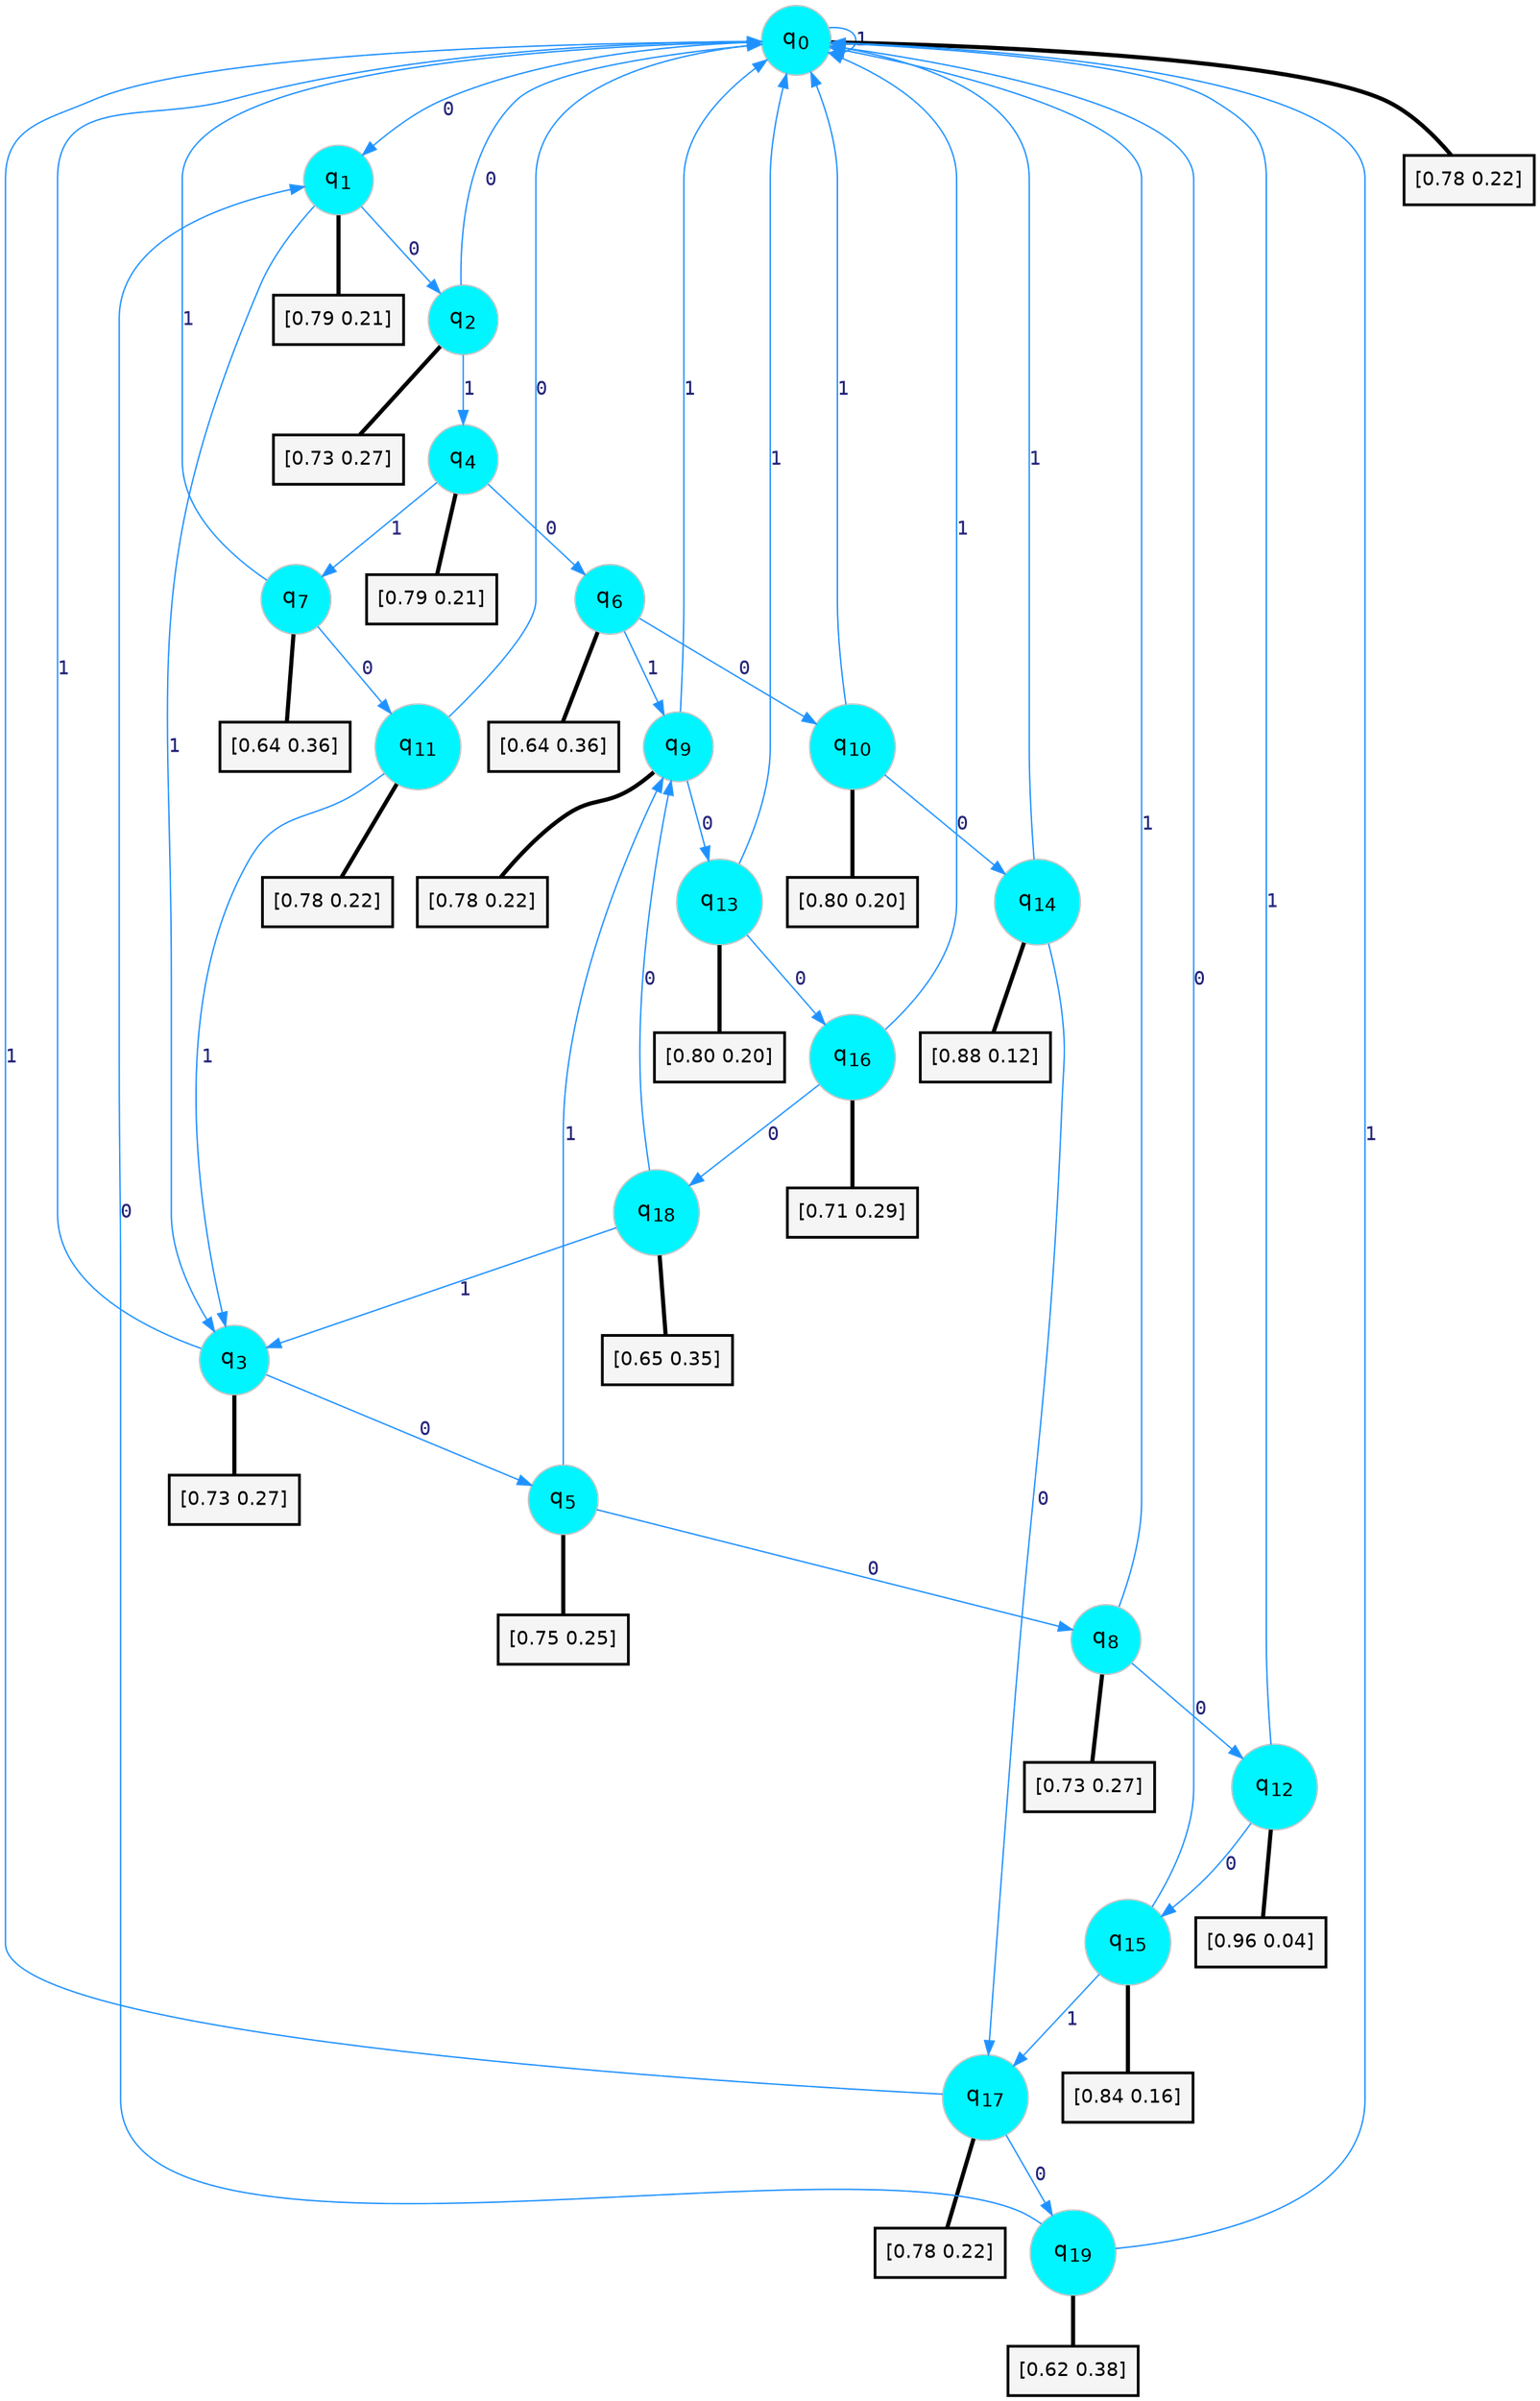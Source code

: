 digraph G {
graph [
bgcolor=transparent, dpi=300, rankdir=TD, size="40,25"];
node [
color=gray, fillcolor=turquoise1, fontcolor=black, fontname=Helvetica, fontsize=16, fontweight=bold, shape=circle, style=filled];
edge [
arrowsize=1, color=dodgerblue1, fontcolor=midnightblue, fontname=courier, fontweight=bold, penwidth=1, style=solid, weight=20];
0[label=<q<SUB>0</SUB>>];
1[label=<q<SUB>1</SUB>>];
2[label=<q<SUB>2</SUB>>];
3[label=<q<SUB>3</SUB>>];
4[label=<q<SUB>4</SUB>>];
5[label=<q<SUB>5</SUB>>];
6[label=<q<SUB>6</SUB>>];
7[label=<q<SUB>7</SUB>>];
8[label=<q<SUB>8</SUB>>];
9[label=<q<SUB>9</SUB>>];
10[label=<q<SUB>10</SUB>>];
11[label=<q<SUB>11</SUB>>];
12[label=<q<SUB>12</SUB>>];
13[label=<q<SUB>13</SUB>>];
14[label=<q<SUB>14</SUB>>];
15[label=<q<SUB>15</SUB>>];
16[label=<q<SUB>16</SUB>>];
17[label=<q<SUB>17</SUB>>];
18[label=<q<SUB>18</SUB>>];
19[label=<q<SUB>19</SUB>>];
20[label="[0.78 0.22]", shape=box,fontcolor=black, fontname=Helvetica, fontsize=14, penwidth=2, fillcolor=whitesmoke,color=black];
21[label="[0.79 0.21]", shape=box,fontcolor=black, fontname=Helvetica, fontsize=14, penwidth=2, fillcolor=whitesmoke,color=black];
22[label="[0.73 0.27]", shape=box,fontcolor=black, fontname=Helvetica, fontsize=14, penwidth=2, fillcolor=whitesmoke,color=black];
23[label="[0.73 0.27]", shape=box,fontcolor=black, fontname=Helvetica, fontsize=14, penwidth=2, fillcolor=whitesmoke,color=black];
24[label="[0.79 0.21]", shape=box,fontcolor=black, fontname=Helvetica, fontsize=14, penwidth=2, fillcolor=whitesmoke,color=black];
25[label="[0.75 0.25]", shape=box,fontcolor=black, fontname=Helvetica, fontsize=14, penwidth=2, fillcolor=whitesmoke,color=black];
26[label="[0.64 0.36]", shape=box,fontcolor=black, fontname=Helvetica, fontsize=14, penwidth=2, fillcolor=whitesmoke,color=black];
27[label="[0.64 0.36]", shape=box,fontcolor=black, fontname=Helvetica, fontsize=14, penwidth=2, fillcolor=whitesmoke,color=black];
28[label="[0.73 0.27]", shape=box,fontcolor=black, fontname=Helvetica, fontsize=14, penwidth=2, fillcolor=whitesmoke,color=black];
29[label="[0.78 0.22]", shape=box,fontcolor=black, fontname=Helvetica, fontsize=14, penwidth=2, fillcolor=whitesmoke,color=black];
30[label="[0.80 0.20]", shape=box,fontcolor=black, fontname=Helvetica, fontsize=14, penwidth=2, fillcolor=whitesmoke,color=black];
31[label="[0.78 0.22]", shape=box,fontcolor=black, fontname=Helvetica, fontsize=14, penwidth=2, fillcolor=whitesmoke,color=black];
32[label="[0.96 0.04]", shape=box,fontcolor=black, fontname=Helvetica, fontsize=14, penwidth=2, fillcolor=whitesmoke,color=black];
33[label="[0.80 0.20]", shape=box,fontcolor=black, fontname=Helvetica, fontsize=14, penwidth=2, fillcolor=whitesmoke,color=black];
34[label="[0.88 0.12]", shape=box,fontcolor=black, fontname=Helvetica, fontsize=14, penwidth=2, fillcolor=whitesmoke,color=black];
35[label="[0.84 0.16]", shape=box,fontcolor=black, fontname=Helvetica, fontsize=14, penwidth=2, fillcolor=whitesmoke,color=black];
36[label="[0.71 0.29]", shape=box,fontcolor=black, fontname=Helvetica, fontsize=14, penwidth=2, fillcolor=whitesmoke,color=black];
37[label="[0.78 0.22]", shape=box,fontcolor=black, fontname=Helvetica, fontsize=14, penwidth=2, fillcolor=whitesmoke,color=black];
38[label="[0.65 0.35]", shape=box,fontcolor=black, fontname=Helvetica, fontsize=14, penwidth=2, fillcolor=whitesmoke,color=black];
39[label="[0.62 0.38]", shape=box,fontcolor=black, fontname=Helvetica, fontsize=14, penwidth=2, fillcolor=whitesmoke,color=black];
0->1 [label=0];
0->0 [label=1];
0->20 [arrowhead=none, penwidth=3,color=black];
1->2 [label=0];
1->3 [label=1];
1->21 [arrowhead=none, penwidth=3,color=black];
2->0 [label=0];
2->4 [label=1];
2->22 [arrowhead=none, penwidth=3,color=black];
3->5 [label=0];
3->0 [label=1];
3->23 [arrowhead=none, penwidth=3,color=black];
4->6 [label=0];
4->7 [label=1];
4->24 [arrowhead=none, penwidth=3,color=black];
5->8 [label=0];
5->9 [label=1];
5->25 [arrowhead=none, penwidth=3,color=black];
6->10 [label=0];
6->9 [label=1];
6->26 [arrowhead=none, penwidth=3,color=black];
7->11 [label=0];
7->0 [label=1];
7->27 [arrowhead=none, penwidth=3,color=black];
8->12 [label=0];
8->0 [label=1];
8->28 [arrowhead=none, penwidth=3,color=black];
9->13 [label=0];
9->0 [label=1];
9->29 [arrowhead=none, penwidth=3,color=black];
10->14 [label=0];
10->0 [label=1];
10->30 [arrowhead=none, penwidth=3,color=black];
11->0 [label=0];
11->3 [label=1];
11->31 [arrowhead=none, penwidth=3,color=black];
12->15 [label=0];
12->0 [label=1];
12->32 [arrowhead=none, penwidth=3,color=black];
13->16 [label=0];
13->0 [label=1];
13->33 [arrowhead=none, penwidth=3,color=black];
14->17 [label=0];
14->0 [label=1];
14->34 [arrowhead=none, penwidth=3,color=black];
15->0 [label=0];
15->17 [label=1];
15->35 [arrowhead=none, penwidth=3,color=black];
16->18 [label=0];
16->0 [label=1];
16->36 [arrowhead=none, penwidth=3,color=black];
17->19 [label=0];
17->0 [label=1];
17->37 [arrowhead=none, penwidth=3,color=black];
18->9 [label=0];
18->3 [label=1];
18->38 [arrowhead=none, penwidth=3,color=black];
19->1 [label=0];
19->0 [label=1];
19->39 [arrowhead=none, penwidth=3,color=black];
}
